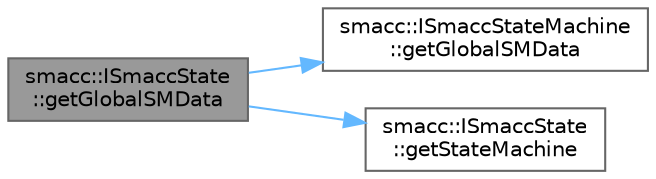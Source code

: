digraph "smacc::ISmaccState::getGlobalSMData"
{
 // LATEX_PDF_SIZE
  bgcolor="transparent";
  edge [fontname=Helvetica,fontsize=10,labelfontname=Helvetica,labelfontsize=10];
  node [fontname=Helvetica,fontsize=10,shape=box,height=0.2,width=0.4];
  rankdir="LR";
  Node1 [label="smacc::ISmaccState\l::getGlobalSMData",height=0.2,width=0.4,color="gray40", fillcolor="grey60", style="filled", fontcolor="black",tooltip=" "];
  Node1 -> Node2 [color="steelblue1",style="solid"];
  Node2 [label="smacc::ISmaccStateMachine\l::getGlobalSMData",height=0.2,width=0.4,color="grey40", fillcolor="white", style="filled",URL="$classsmacc_1_1ISmaccStateMachine.html#aeda2d6813c6c428bf318a5792e014b61",tooltip=" "];
  Node1 -> Node3 [color="steelblue1",style="solid"];
  Node3 [label="smacc::ISmaccState\l::getStateMachine",height=0.2,width=0.4,color="grey40", fillcolor="white", style="filled",URL="$classsmacc_1_1ISmaccState.html#a99ccacd52b422f9ee53cf892f6204618",tooltip=" "];
}
